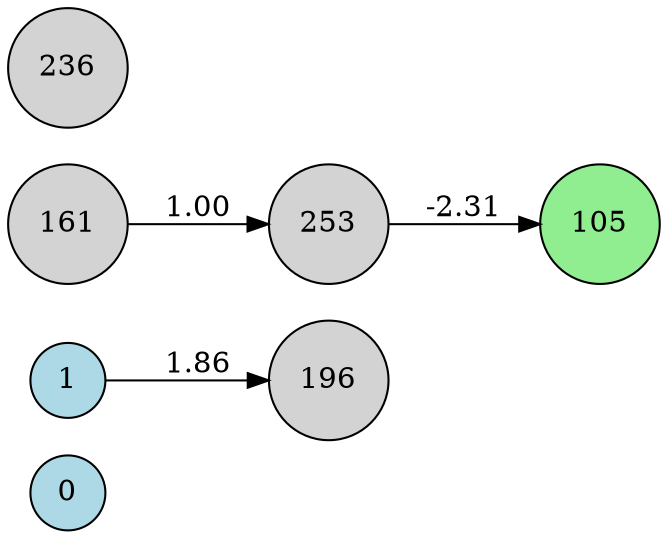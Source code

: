 digraph neat {
  rankdir=LR;
  node [shape=circle];
  node0 [label="0", style=filled, fillcolor=lightblue];
  node1 [label="1", style=filled, fillcolor=lightblue];
  node105 [label="105", style=filled, fillcolor=lightgreen];
  node161 [label="161", style=filled, fillcolor=lightgray];
  node196 [label="196", style=filled, fillcolor=lightgray];
  node236 [label="236", style=filled, fillcolor=lightgray];
  node253 [label="253", style=filled, fillcolor=lightgray];
  node1 -> node196 [label="1.86"];
  node253 -> node105 [label="-2.31"];
  node161 -> node253 [label="1.00"];
}
